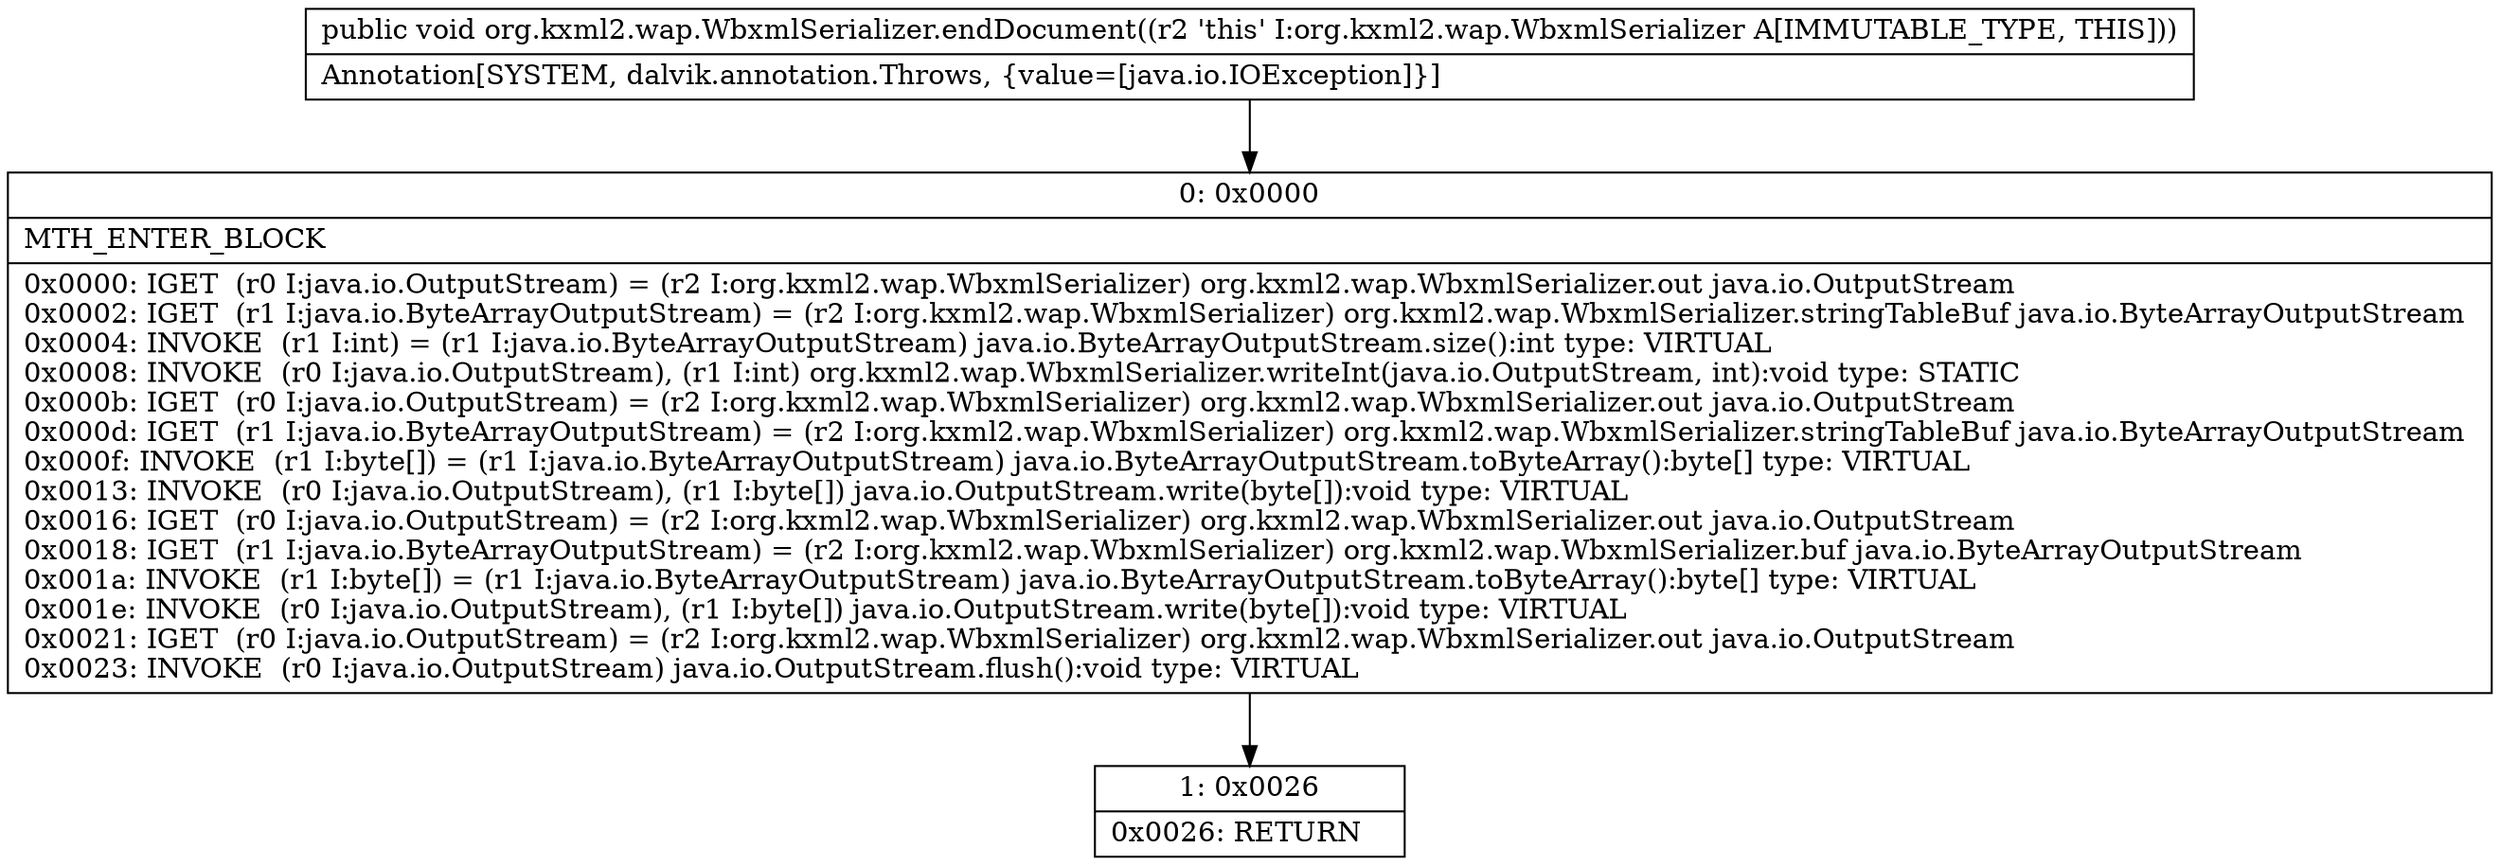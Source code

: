 digraph "CFG fororg.kxml2.wap.WbxmlSerializer.endDocument()V" {
Node_0 [shape=record,label="{0\:\ 0x0000|MTH_ENTER_BLOCK\l|0x0000: IGET  (r0 I:java.io.OutputStream) = (r2 I:org.kxml2.wap.WbxmlSerializer) org.kxml2.wap.WbxmlSerializer.out java.io.OutputStream \l0x0002: IGET  (r1 I:java.io.ByteArrayOutputStream) = (r2 I:org.kxml2.wap.WbxmlSerializer) org.kxml2.wap.WbxmlSerializer.stringTableBuf java.io.ByteArrayOutputStream \l0x0004: INVOKE  (r1 I:int) = (r1 I:java.io.ByteArrayOutputStream) java.io.ByteArrayOutputStream.size():int type: VIRTUAL \l0x0008: INVOKE  (r0 I:java.io.OutputStream), (r1 I:int) org.kxml2.wap.WbxmlSerializer.writeInt(java.io.OutputStream, int):void type: STATIC \l0x000b: IGET  (r0 I:java.io.OutputStream) = (r2 I:org.kxml2.wap.WbxmlSerializer) org.kxml2.wap.WbxmlSerializer.out java.io.OutputStream \l0x000d: IGET  (r1 I:java.io.ByteArrayOutputStream) = (r2 I:org.kxml2.wap.WbxmlSerializer) org.kxml2.wap.WbxmlSerializer.stringTableBuf java.io.ByteArrayOutputStream \l0x000f: INVOKE  (r1 I:byte[]) = (r1 I:java.io.ByteArrayOutputStream) java.io.ByteArrayOutputStream.toByteArray():byte[] type: VIRTUAL \l0x0013: INVOKE  (r0 I:java.io.OutputStream), (r1 I:byte[]) java.io.OutputStream.write(byte[]):void type: VIRTUAL \l0x0016: IGET  (r0 I:java.io.OutputStream) = (r2 I:org.kxml2.wap.WbxmlSerializer) org.kxml2.wap.WbxmlSerializer.out java.io.OutputStream \l0x0018: IGET  (r1 I:java.io.ByteArrayOutputStream) = (r2 I:org.kxml2.wap.WbxmlSerializer) org.kxml2.wap.WbxmlSerializer.buf java.io.ByteArrayOutputStream \l0x001a: INVOKE  (r1 I:byte[]) = (r1 I:java.io.ByteArrayOutputStream) java.io.ByteArrayOutputStream.toByteArray():byte[] type: VIRTUAL \l0x001e: INVOKE  (r0 I:java.io.OutputStream), (r1 I:byte[]) java.io.OutputStream.write(byte[]):void type: VIRTUAL \l0x0021: IGET  (r0 I:java.io.OutputStream) = (r2 I:org.kxml2.wap.WbxmlSerializer) org.kxml2.wap.WbxmlSerializer.out java.io.OutputStream \l0x0023: INVOKE  (r0 I:java.io.OutputStream) java.io.OutputStream.flush():void type: VIRTUAL \l}"];
Node_1 [shape=record,label="{1\:\ 0x0026|0x0026: RETURN   \l}"];
MethodNode[shape=record,label="{public void org.kxml2.wap.WbxmlSerializer.endDocument((r2 'this' I:org.kxml2.wap.WbxmlSerializer A[IMMUTABLE_TYPE, THIS]))  | Annotation[SYSTEM, dalvik.annotation.Throws, \{value=[java.io.IOException]\}]\l}"];
MethodNode -> Node_0;
Node_0 -> Node_1;
}

